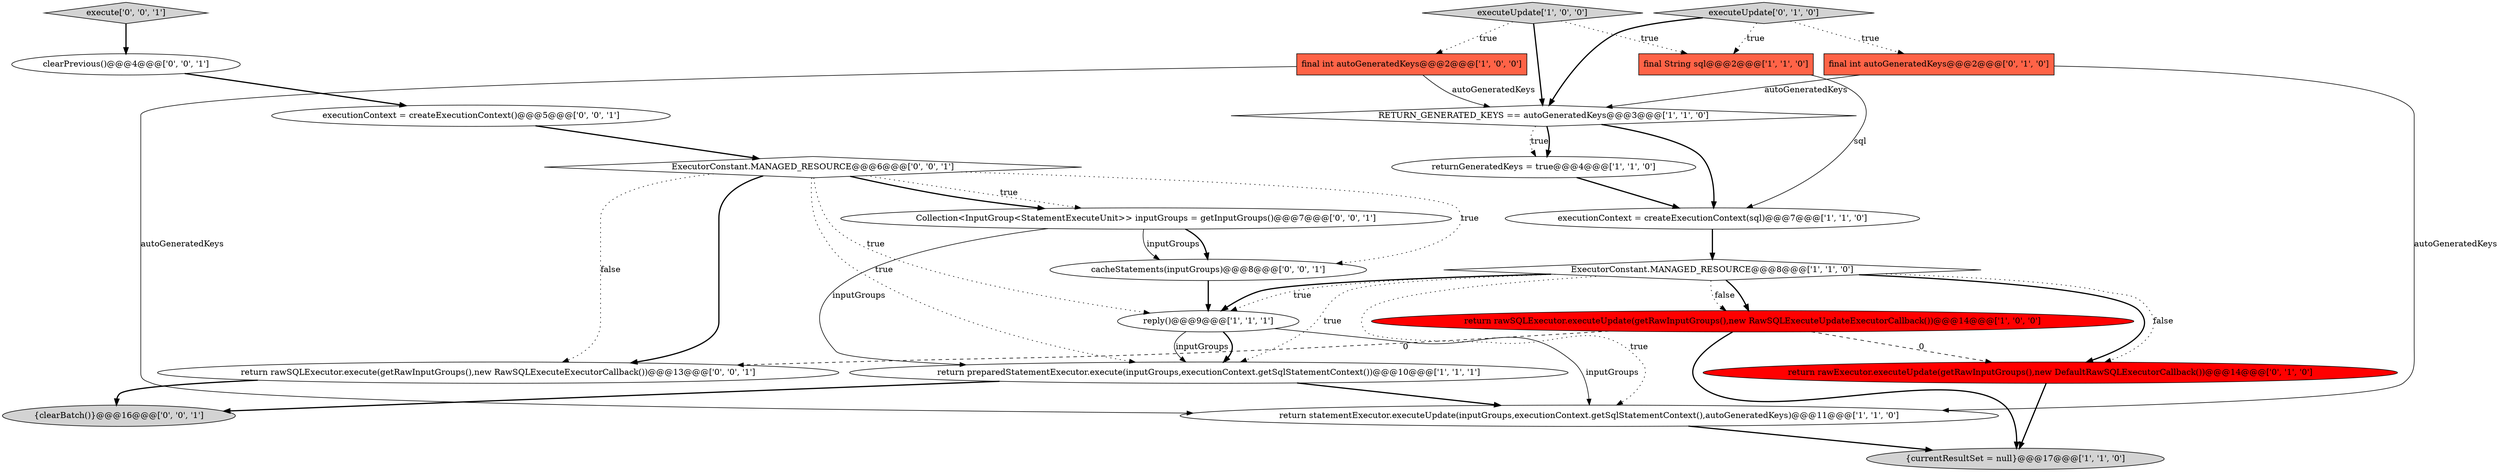 digraph {
8 [style = filled, label = "return statementExecutor.executeUpdate(inputGroups,executionContext.getSqlStatementContext(),autoGeneratedKeys)@@@11@@@['1', '1', '0']", fillcolor = white, shape = ellipse image = "AAA0AAABBB1BBB"];
14 [style = filled, label = "executeUpdate['0', '1', '0']", fillcolor = lightgray, shape = diamond image = "AAA0AAABBB2BBB"];
15 [style = filled, label = "return rawSQLExecutor.execute(getRawInputGroups(),new RawSQLExecuteExecutorCallback())@@@13@@@['0', '0', '1']", fillcolor = white, shape = ellipse image = "AAA0AAABBB3BBB"];
1 [style = filled, label = "{currentResultSet = null}@@@17@@@['1', '1', '0']", fillcolor = lightgray, shape = ellipse image = "AAA0AAABBB1BBB"];
9 [style = filled, label = "final int autoGeneratedKeys@@@2@@@['1', '0', '0']", fillcolor = tomato, shape = box image = "AAA0AAABBB1BBB"];
16 [style = filled, label = "{clearBatch()}@@@16@@@['0', '0', '1']", fillcolor = lightgray, shape = ellipse image = "AAA0AAABBB3BBB"];
3 [style = filled, label = "return rawSQLExecutor.executeUpdate(getRawInputGroups(),new RawSQLExecuteUpdateExecutorCallback())@@@14@@@['1', '0', '0']", fillcolor = red, shape = ellipse image = "AAA1AAABBB1BBB"];
5 [style = filled, label = "executeUpdate['1', '0', '0']", fillcolor = lightgray, shape = diamond image = "AAA0AAABBB1BBB"];
10 [style = filled, label = "final String sql@@@2@@@['1', '1', '0']", fillcolor = tomato, shape = box image = "AAA0AAABBB1BBB"];
21 [style = filled, label = "Collection<InputGroup<StatementExecuteUnit>> inputGroups = getInputGroups()@@@7@@@['0', '0', '1']", fillcolor = white, shape = ellipse image = "AAA0AAABBB3BBB"];
7 [style = filled, label = "RETURN_GENERATED_KEYS == autoGeneratedKeys@@@3@@@['1', '1', '0']", fillcolor = white, shape = diamond image = "AAA0AAABBB1BBB"];
18 [style = filled, label = "cacheStatements(inputGroups)@@@8@@@['0', '0', '1']", fillcolor = white, shape = ellipse image = "AAA0AAABBB3BBB"];
22 [style = filled, label = "ExecutorConstant.MANAGED_RESOURCE@@@6@@@['0', '0', '1']", fillcolor = white, shape = diamond image = "AAA0AAABBB3BBB"];
4 [style = filled, label = "ExecutorConstant.MANAGED_RESOURCE@@@8@@@['1', '1', '0']", fillcolor = white, shape = diamond image = "AAA0AAABBB1BBB"];
13 [style = filled, label = "return rawExecutor.executeUpdate(getRawInputGroups(),new DefaultRawSQLExecutorCallback())@@@14@@@['0', '1', '0']", fillcolor = red, shape = ellipse image = "AAA1AAABBB2BBB"];
2 [style = filled, label = "return preparedStatementExecutor.execute(inputGroups,executionContext.getSqlStatementContext())@@@10@@@['1', '1', '1']", fillcolor = white, shape = ellipse image = "AAA0AAABBB1BBB"];
17 [style = filled, label = "executionContext = createExecutionContext()@@@5@@@['0', '0', '1']", fillcolor = white, shape = ellipse image = "AAA0AAABBB3BBB"];
11 [style = filled, label = "reply()@@@9@@@['1', '1', '1']", fillcolor = white, shape = ellipse image = "AAA0AAABBB1BBB"];
20 [style = filled, label = "clearPrevious()@@@4@@@['0', '0', '1']", fillcolor = white, shape = ellipse image = "AAA0AAABBB3BBB"];
12 [style = filled, label = "final int autoGeneratedKeys@@@2@@@['0', '1', '0']", fillcolor = tomato, shape = box image = "AAA0AAABBB2BBB"];
6 [style = filled, label = "returnGeneratedKeys = true@@@4@@@['1', '1', '0']", fillcolor = white, shape = ellipse image = "AAA0AAABBB1BBB"];
0 [style = filled, label = "executionContext = createExecutionContext(sql)@@@7@@@['1', '1', '0']", fillcolor = white, shape = ellipse image = "AAA0AAABBB1BBB"];
19 [style = filled, label = "execute['0', '0', '1']", fillcolor = lightgray, shape = diamond image = "AAA0AAABBB3BBB"];
22->21 [style = dotted, label="true"];
4->3 [style = bold, label=""];
7->6 [style = dotted, label="true"];
20->17 [style = bold, label=""];
22->15 [style = bold, label=""];
22->18 [style = dotted, label="true"];
14->12 [style = dotted, label="true"];
3->1 [style = bold, label=""];
21->18 [style = solid, label="inputGroups"];
5->10 [style = dotted, label="true"];
19->20 [style = bold, label=""];
4->13 [style = bold, label=""];
18->11 [style = bold, label=""];
22->21 [style = bold, label=""];
4->11 [style = dotted, label="true"];
4->8 [style = dotted, label="true"];
4->3 [style = dotted, label="false"];
22->11 [style = dotted, label="true"];
7->0 [style = bold, label=""];
6->0 [style = bold, label=""];
17->22 [style = bold, label=""];
12->7 [style = solid, label="autoGeneratedKeys"];
15->16 [style = bold, label=""];
4->13 [style = dotted, label="false"];
3->13 [style = dashed, label="0"];
14->10 [style = dotted, label="true"];
11->2 [style = bold, label=""];
13->1 [style = bold, label=""];
21->18 [style = bold, label=""];
22->2 [style = dotted, label="true"];
14->7 [style = bold, label=""];
21->2 [style = solid, label="inputGroups"];
8->1 [style = bold, label=""];
12->8 [style = solid, label="autoGeneratedKeys"];
11->2 [style = solid, label="inputGroups"];
0->4 [style = bold, label=""];
7->6 [style = bold, label=""];
10->0 [style = solid, label="sql"];
3->15 [style = dashed, label="0"];
5->9 [style = dotted, label="true"];
5->7 [style = bold, label=""];
22->15 [style = dotted, label="false"];
11->8 [style = solid, label="inputGroups"];
4->11 [style = bold, label=""];
9->7 [style = solid, label="autoGeneratedKeys"];
9->8 [style = solid, label="autoGeneratedKeys"];
4->2 [style = dotted, label="true"];
2->8 [style = bold, label=""];
2->16 [style = bold, label=""];
}
